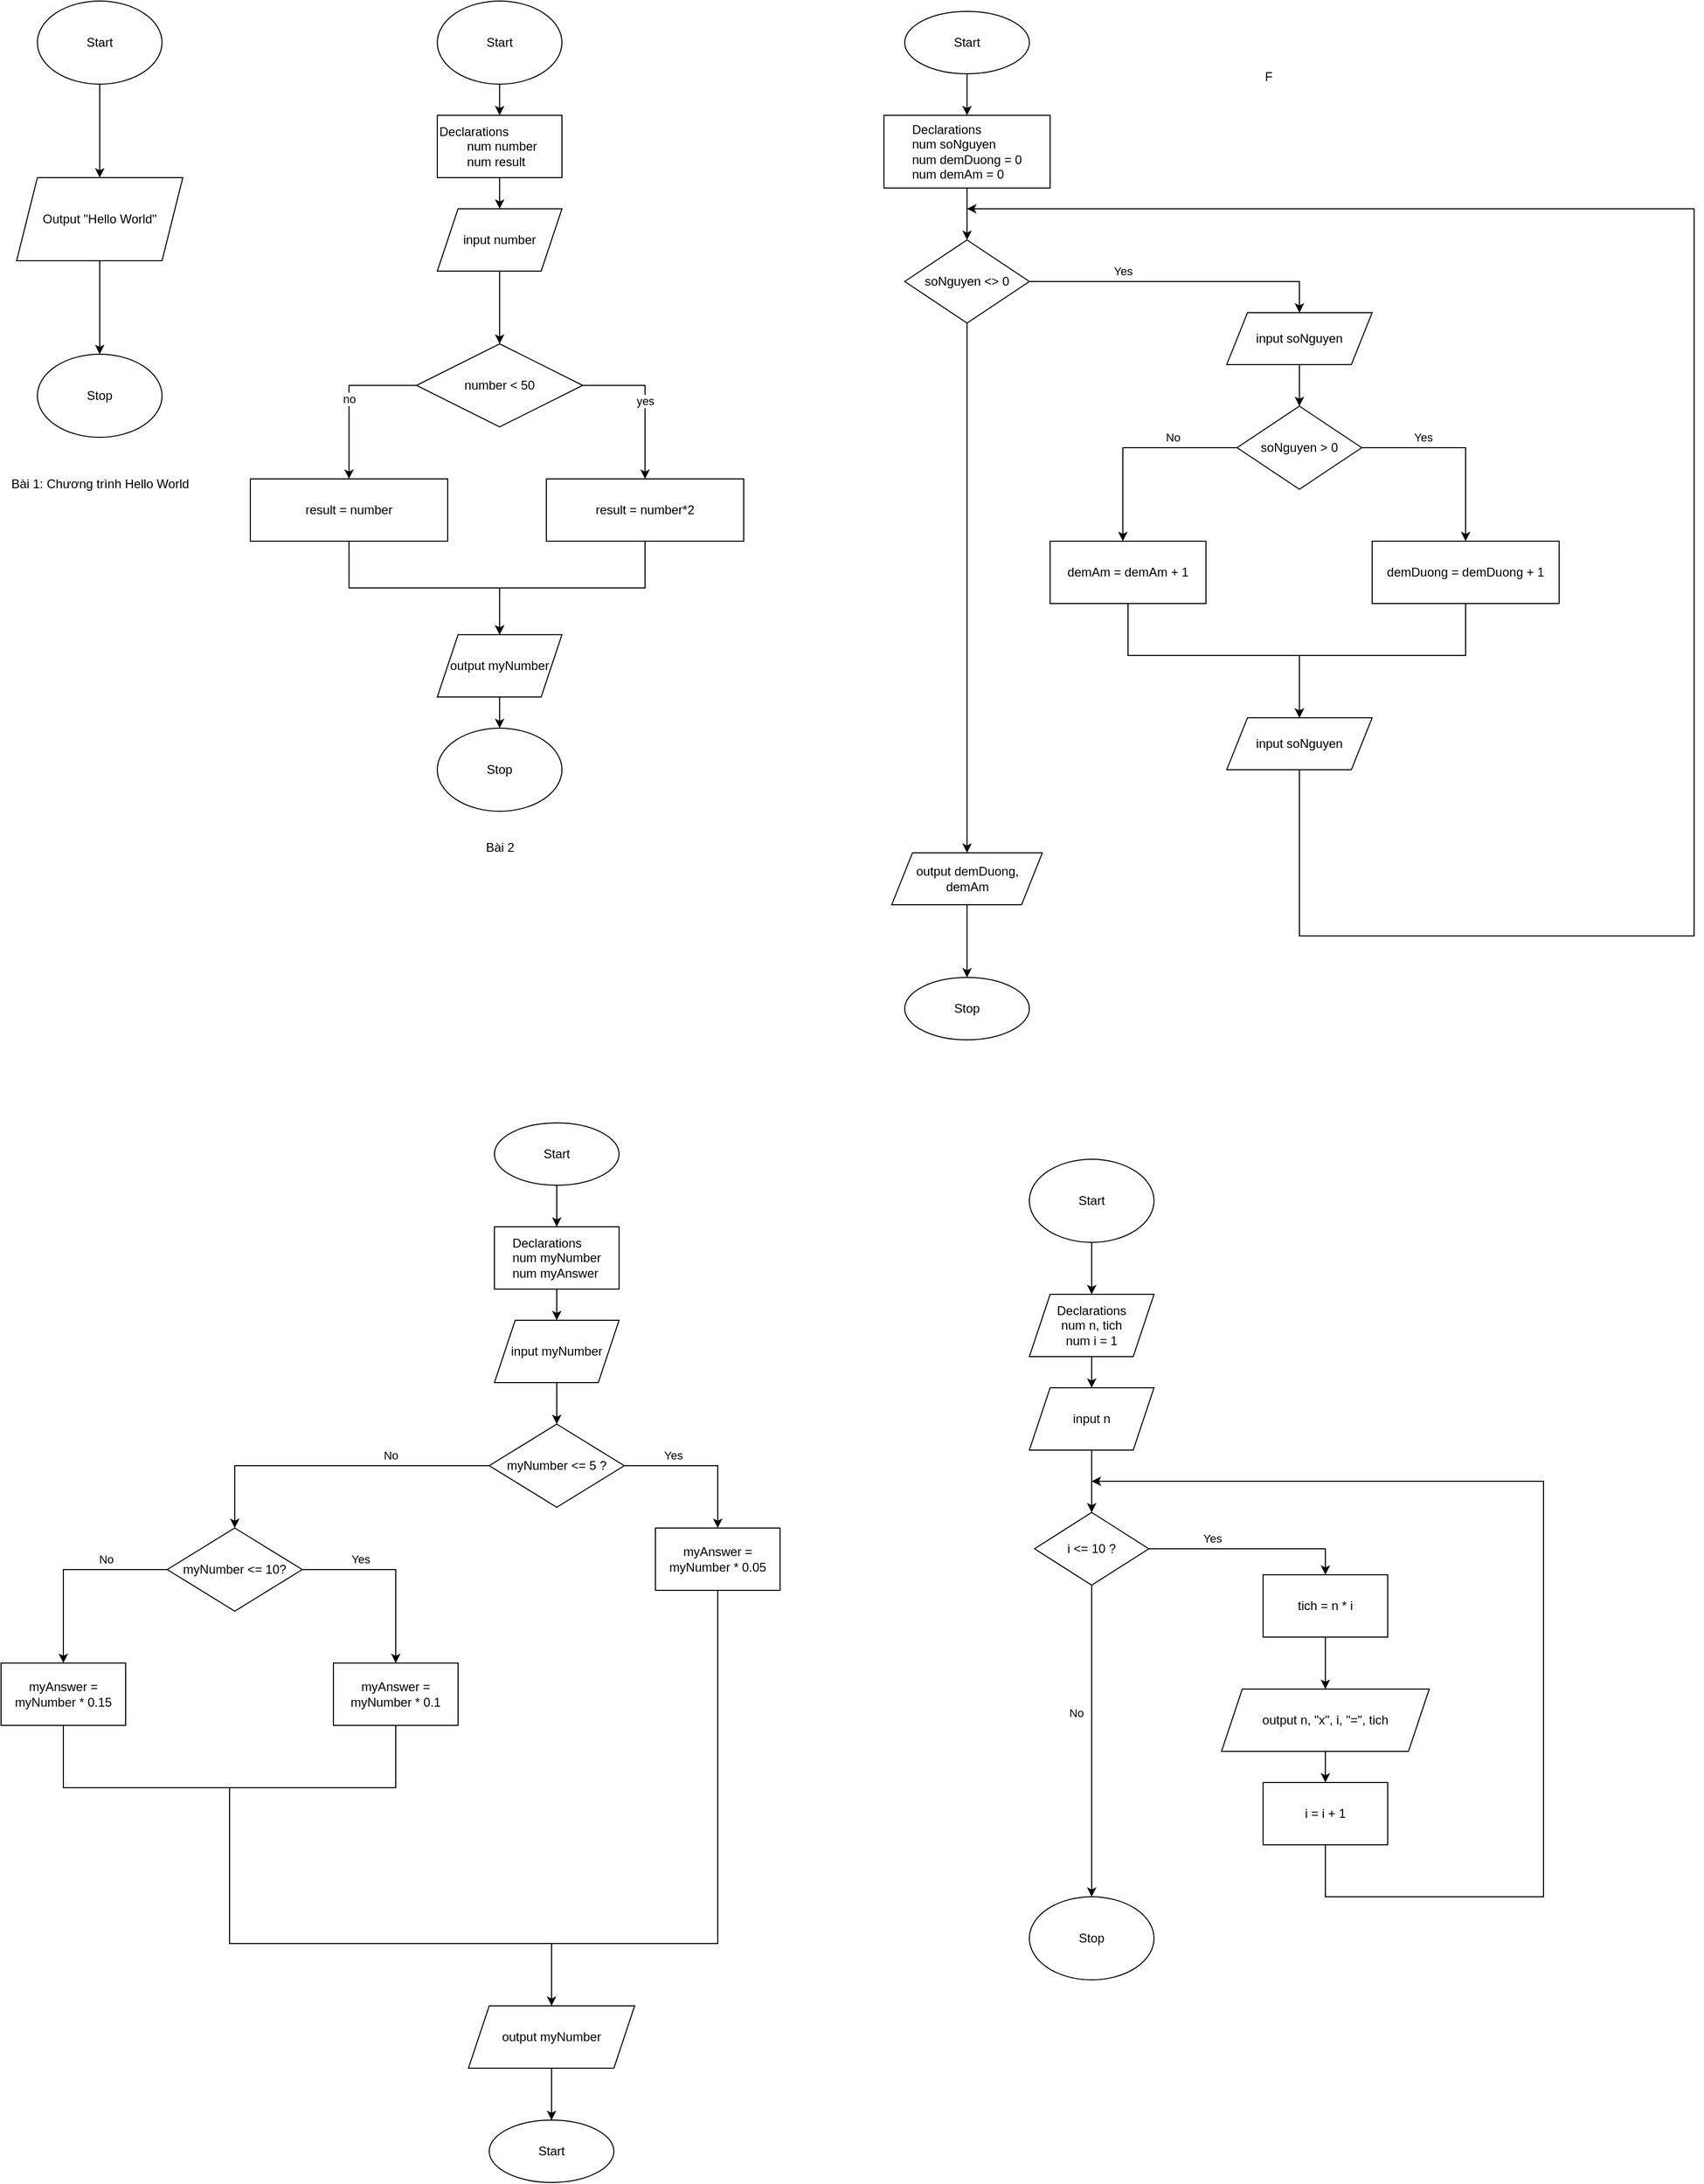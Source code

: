 <mxfile version="28.0.4">
  <diagram name="Page-1" id="siPgGbxISP6CbdRl1aYb">
    <mxGraphModel dx="330" dy="1508" grid="1" gridSize="10" guides="1" tooltips="1" connect="1" arrows="1" fold="1" page="1" pageScale="1" pageWidth="850" pageHeight="1100" math="0" shadow="0">
      <root>
        <mxCell id="0" />
        <mxCell id="1" parent="0" />
        <mxCell id="870XMWkCDN6tXoLpVsFD-1" value="Stop" style="ellipse;whiteSpace=wrap;html=1;" parent="1" vertex="1">
          <mxGeometry x="75" y="-730" width="120" height="80" as="geometry" />
        </mxCell>
        <mxCell id="870XMWkCDN6tXoLpVsFD-2" style="edgeStyle=orthogonalEdgeStyle;rounded=0;orthogonalLoop=1;jettySize=auto;html=1;" parent="1" source="870XMWkCDN6tXoLpVsFD-3" target="870XMWkCDN6tXoLpVsFD-5" edge="1">
          <mxGeometry relative="1" as="geometry" />
        </mxCell>
        <mxCell id="870XMWkCDN6tXoLpVsFD-3" value="Start" style="ellipse;whiteSpace=wrap;html=1;" parent="1" vertex="1">
          <mxGeometry x="75" y="-1070" width="120" height="80" as="geometry" />
        </mxCell>
        <mxCell id="870XMWkCDN6tXoLpVsFD-4" style="edgeStyle=orthogonalEdgeStyle;rounded=0;orthogonalLoop=1;jettySize=auto;html=1;entryX=0.5;entryY=0;entryDx=0;entryDy=0;" parent="1" source="870XMWkCDN6tXoLpVsFD-5" target="870XMWkCDN6tXoLpVsFD-1" edge="1">
          <mxGeometry relative="1" as="geometry" />
        </mxCell>
        <mxCell id="870XMWkCDN6tXoLpVsFD-5" value="Output &quot;Hello World&quot;" style="shape=parallelogram;perimeter=parallelogramPerimeter;whiteSpace=wrap;html=1;fixedSize=1;" parent="1" vertex="1">
          <mxGeometry x="55" y="-900" width="160" height="80" as="geometry" />
        </mxCell>
        <mxCell id="870XMWkCDN6tXoLpVsFD-6" value="Bài 1: Chương trình Hello World" style="text;html=1;align=center;verticalAlign=middle;resizable=0;points=[];autosize=1;strokeColor=none;fillColor=none;" parent="1" vertex="1">
          <mxGeometry x="40" y="-620" width="190" height="30" as="geometry" />
        </mxCell>
        <mxCell id="kcdaASf31hcCtRND7HT_-8" value="" style="edgeStyle=orthogonalEdgeStyle;rounded=0;orthogonalLoop=1;jettySize=auto;html=1;" parent="1" source="kcdaASf31hcCtRND7HT_-1" target="kcdaASf31hcCtRND7HT_-3" edge="1">
          <mxGeometry relative="1" as="geometry" />
        </mxCell>
        <mxCell id="kcdaASf31hcCtRND7HT_-1" value="Start" style="ellipse;whiteSpace=wrap;html=1;" parent="1" vertex="1">
          <mxGeometry x="460" y="-1070" width="120" height="80" as="geometry" />
        </mxCell>
        <mxCell id="kcdaASf31hcCtRND7HT_-2" value="Stop" style="ellipse;whiteSpace=wrap;html=1;" parent="1" vertex="1">
          <mxGeometry x="460" y="-370" width="120" height="80" as="geometry" />
        </mxCell>
        <mxCell id="kcdaASf31hcCtRND7HT_-9" value="" style="edgeStyle=orthogonalEdgeStyle;rounded=0;orthogonalLoop=1;jettySize=auto;html=1;" parent="1" source="kcdaASf31hcCtRND7HT_-3" target="kcdaASf31hcCtRND7HT_-4" edge="1">
          <mxGeometry relative="1" as="geometry" />
        </mxCell>
        <mxCell id="kcdaASf31hcCtRND7HT_-3" value="Declarations&lt;br&gt;&lt;div&gt;&lt;span style=&quot;white-space: pre;&quot;&gt;&#x9;&lt;/span&gt;num number&lt;br&gt;&lt;/div&gt;&lt;div&gt;&lt;span style=&quot;white-space: pre;&quot;&gt;&#x9;&lt;/span&gt;num result&lt;/div&gt;" style="rounded=0;whiteSpace=wrap;html=1;align=left;" parent="1" vertex="1">
          <mxGeometry x="460" y="-960" width="120" height="60" as="geometry" />
        </mxCell>
        <mxCell id="kcdaASf31hcCtRND7HT_-16" value="" style="edgeStyle=orthogonalEdgeStyle;rounded=0;orthogonalLoop=1;jettySize=auto;html=1;" parent="1" source="kcdaASf31hcCtRND7HT_-4" target="kcdaASf31hcCtRND7HT_-15" edge="1">
          <mxGeometry relative="1" as="geometry" />
        </mxCell>
        <mxCell id="kcdaASf31hcCtRND7HT_-4" value="input number" style="shape=parallelogram;perimeter=parallelogramPerimeter;whiteSpace=wrap;html=1;fixedSize=1;" parent="1" vertex="1">
          <mxGeometry x="460" y="-870" width="120" height="60" as="geometry" />
        </mxCell>
        <mxCell id="kcdaASf31hcCtRND7HT_-19" style="edgeStyle=orthogonalEdgeStyle;rounded=0;orthogonalLoop=1;jettySize=auto;html=1;" parent="1" source="kcdaASf31hcCtRND7HT_-5" target="kcdaASf31hcCtRND7HT_-6" edge="1">
          <mxGeometry relative="1" as="geometry" />
        </mxCell>
        <mxCell id="kcdaASf31hcCtRND7HT_-5" value="result = number*2" style="rounded=0;whiteSpace=wrap;html=1;" parent="1" vertex="1">
          <mxGeometry x="565" y="-610" width="190" height="60" as="geometry" />
        </mxCell>
        <mxCell id="kcdaASf31hcCtRND7HT_-11" value="" style="edgeStyle=orthogonalEdgeStyle;rounded=0;orthogonalLoop=1;jettySize=auto;html=1;" parent="1" source="kcdaASf31hcCtRND7HT_-6" target="kcdaASf31hcCtRND7HT_-2" edge="1">
          <mxGeometry relative="1" as="geometry" />
        </mxCell>
        <mxCell id="kcdaASf31hcCtRND7HT_-6" value="output myNumber" style="shape=parallelogram;perimeter=parallelogramPerimeter;whiteSpace=wrap;html=1;fixedSize=1;" parent="1" vertex="1">
          <mxGeometry x="460" y="-460" width="120" height="60" as="geometry" />
        </mxCell>
        <mxCell id="kcdaASf31hcCtRND7HT_-7" value="Bài 2" style="text;html=1;align=center;verticalAlign=middle;resizable=0;points=[];autosize=1;strokeColor=none;fillColor=none;" parent="1" vertex="1">
          <mxGeometry x="495" y="-270" width="50" height="30" as="geometry" />
        </mxCell>
        <mxCell id="kcdaASf31hcCtRND7HT_-20" style="edgeStyle=orthogonalEdgeStyle;rounded=0;orthogonalLoop=1;jettySize=auto;html=1;" parent="1" source="kcdaASf31hcCtRND7HT_-13" target="kcdaASf31hcCtRND7HT_-6" edge="1">
          <mxGeometry relative="1" as="geometry" />
        </mxCell>
        <mxCell id="kcdaASf31hcCtRND7HT_-13" value="result = number" style="rounded=0;whiteSpace=wrap;html=1;" parent="1" vertex="1">
          <mxGeometry x="280" y="-610" width="190" height="60" as="geometry" />
        </mxCell>
        <mxCell id="kcdaASf31hcCtRND7HT_-17" value="no" style="edgeStyle=orthogonalEdgeStyle;rounded=0;orthogonalLoop=1;jettySize=auto;html=1;exitX=0;exitY=0.5;exitDx=0;exitDy=0;" parent="1" source="kcdaASf31hcCtRND7HT_-15" target="kcdaASf31hcCtRND7HT_-13" edge="1">
          <mxGeometry relative="1" as="geometry" />
        </mxCell>
        <mxCell id="kcdaASf31hcCtRND7HT_-18" value="yes" style="edgeStyle=orthogonalEdgeStyle;rounded=0;orthogonalLoop=1;jettySize=auto;html=1;exitX=1;exitY=0.5;exitDx=0;exitDy=0;" parent="1" source="kcdaASf31hcCtRND7HT_-15" target="kcdaASf31hcCtRND7HT_-5" edge="1">
          <mxGeometry relative="1" as="geometry" />
        </mxCell>
        <mxCell id="kcdaASf31hcCtRND7HT_-15" value="number &amp;lt; 50" style="rhombus;whiteSpace=wrap;html=1;" parent="1" vertex="1">
          <mxGeometry x="440" y="-740" width="160" height="80" as="geometry" />
        </mxCell>
        <mxCell id="bT1qtz6TBI7oos4v4ioF-93" value="Start" style="ellipse;whiteSpace=wrap;html=1;" vertex="1" parent="1">
          <mxGeometry x="910" y="-1060" width="120" height="60" as="geometry" />
        </mxCell>
        <mxCell id="bT1qtz6TBI7oos4v4ioF-94" value="Stop" style="ellipse;whiteSpace=wrap;html=1;" vertex="1" parent="1">
          <mxGeometry x="910" y="-130" width="120" height="60" as="geometry" />
        </mxCell>
        <mxCell id="bT1qtz6TBI7oos4v4ioF-95" value="&lt;div style=&quot;text-align: left;&quot;&gt;&lt;span style=&quot;background-color: transparent; color: light-dark(rgb(0, 0, 0), rgb(255, 255, 255));&quot;&gt;Declarations&lt;/span&gt;&lt;/div&gt;&lt;div style=&quot;text-align: justify;&quot;&gt;num soNguyen&lt;/div&gt;&lt;div style=&quot;text-align: justify;&quot;&gt;num demDuong = 0&lt;/div&gt;&lt;div style=&quot;text-align: justify;&quot;&gt;num demAm = 0&lt;/div&gt;" style="rounded=0;whiteSpace=wrap;html=1;align=center;" vertex="1" parent="1">
          <mxGeometry x="890" y="-960" width="160" height="70" as="geometry" />
        </mxCell>
        <mxCell id="bT1qtz6TBI7oos4v4ioF-96" value="soNguyen &amp;lt;&amp;gt; 0" style="rhombus;whiteSpace=wrap;html=1;" vertex="1" parent="1">
          <mxGeometry x="910" y="-840" width="120" height="80" as="geometry" />
        </mxCell>
        <mxCell id="bT1qtz6TBI7oos4v4ioF-97" value="" style="endArrow=classic;html=1;rounded=0;exitX=1;exitY=0.5;exitDx=0;exitDy=0;" edge="1" parent="1" source="bT1qtz6TBI7oos4v4ioF-96" target="bT1qtz6TBI7oos4v4ioF-99">
          <mxGeometry width="50" height="50" relative="1" as="geometry">
            <mxPoint x="1110" y="-800" as="sourcePoint" />
            <mxPoint x="1290" y="-760" as="targetPoint" />
            <Array as="points">
              <mxPoint x="1290" y="-800" />
            </Array>
          </mxGeometry>
        </mxCell>
        <mxCell id="bT1qtz6TBI7oos4v4ioF-98" value="Yes" style="edgeLabel;html=1;align=center;verticalAlign=middle;resizable=0;points=[];" connectable="0" vertex="1" parent="bT1qtz6TBI7oos4v4ioF-97">
          <mxGeometry x="-0.378" y="-3" relative="1" as="geometry">
            <mxPoint y="-13" as="offset" />
          </mxGeometry>
        </mxCell>
        <mxCell id="bT1qtz6TBI7oos4v4ioF-99" value="input soNguyen" style="shape=parallelogram;perimeter=parallelogramPerimeter;whiteSpace=wrap;html=1;fixedSize=1;" vertex="1" parent="1">
          <mxGeometry x="1220" y="-770" width="140" height="50" as="geometry" />
        </mxCell>
        <mxCell id="bT1qtz6TBI7oos4v4ioF-100" value="soNguyen &amp;gt; 0" style="rhombus;whiteSpace=wrap;html=1;" vertex="1" parent="1">
          <mxGeometry x="1230" y="-680" width="120" height="80" as="geometry" />
        </mxCell>
        <mxCell id="bT1qtz6TBI7oos4v4ioF-101" value="" style="endArrow=classic;html=1;rounded=0;exitX=0;exitY=0.5;exitDx=0;exitDy=0;" edge="1" parent="1">
          <mxGeometry width="50" height="50" relative="1" as="geometry">
            <mxPoint x="1230" y="-640" as="sourcePoint" />
            <mxPoint x="1120" y="-550" as="targetPoint" />
            <Array as="points">
              <mxPoint x="1120" y="-640" />
            </Array>
          </mxGeometry>
        </mxCell>
        <mxCell id="bT1qtz6TBI7oos4v4ioF-102" value="No" style="edgeLabel;html=1;align=center;verticalAlign=middle;resizable=0;points=[];" connectable="0" vertex="1" parent="bT1qtz6TBI7oos4v4ioF-101">
          <mxGeometry x="-0.378" y="-3" relative="1" as="geometry">
            <mxPoint y="-7" as="offset" />
          </mxGeometry>
        </mxCell>
        <mxCell id="bT1qtz6TBI7oos4v4ioF-103" value="" style="endArrow=classic;html=1;rounded=0;exitX=1;exitY=0.5;exitDx=0;exitDy=0;" edge="1" parent="1">
          <mxGeometry width="50" height="50" relative="1" as="geometry">
            <mxPoint x="1350" y="-640" as="sourcePoint" />
            <mxPoint x="1450" y="-550" as="targetPoint" />
            <Array as="points">
              <mxPoint x="1450" y="-640" />
            </Array>
          </mxGeometry>
        </mxCell>
        <mxCell id="bT1qtz6TBI7oos4v4ioF-104" value="Yes" style="edgeLabel;html=1;align=center;verticalAlign=middle;resizable=0;points=[];" connectable="0" vertex="1" parent="bT1qtz6TBI7oos4v4ioF-103">
          <mxGeometry x="-0.378" y="-3" relative="1" as="geometry">
            <mxPoint y="-13" as="offset" />
          </mxGeometry>
        </mxCell>
        <mxCell id="bT1qtz6TBI7oos4v4ioF-105" value="demAm = demAm + 1" style="rounded=0;whiteSpace=wrap;html=1;" vertex="1" parent="1">
          <mxGeometry x="1050" y="-550" width="150" height="60" as="geometry" />
        </mxCell>
        <mxCell id="bT1qtz6TBI7oos4v4ioF-106" value="demDuong = demDuong + 1" style="rounded=0;whiteSpace=wrap;html=1;" vertex="1" parent="1">
          <mxGeometry x="1360" y="-550" width="180" height="60" as="geometry" />
        </mxCell>
        <mxCell id="bT1qtz6TBI7oos4v4ioF-107" value="" style="endArrow=classic;html=1;rounded=0;entryX=0.5;entryY=0;entryDx=0;entryDy=0;exitX=0.5;exitY=1;exitDx=0;exitDy=0;" edge="1" parent="1" source="bT1qtz6TBI7oos4v4ioF-95" target="bT1qtz6TBI7oos4v4ioF-96">
          <mxGeometry width="50" height="50" relative="1" as="geometry">
            <mxPoint x="1140" y="-950" as="sourcePoint" />
            <mxPoint x="1140" y="-900" as="targetPoint" />
          </mxGeometry>
        </mxCell>
        <mxCell id="bT1qtz6TBI7oos4v4ioF-108" value="" style="endArrow=classic;html=1;rounded=0;entryX=0.5;entryY=0;entryDx=0;entryDy=0;exitX=0.5;exitY=1;exitDx=0;exitDy=0;" edge="1" parent="1" source="bT1qtz6TBI7oos4v4ioF-93" target="bT1qtz6TBI7oos4v4ioF-95">
          <mxGeometry width="50" height="50" relative="1" as="geometry">
            <mxPoint x="1140" y="-940" as="sourcePoint" />
            <mxPoint x="1140" y="-890" as="targetPoint" />
          </mxGeometry>
        </mxCell>
        <mxCell id="bT1qtz6TBI7oos4v4ioF-109" value="" style="endArrow=classic;html=1;rounded=0;entryX=0.5;entryY=0;entryDx=0;entryDy=0;exitX=0.5;exitY=1;exitDx=0;exitDy=0;" edge="1" parent="1" source="bT1qtz6TBI7oos4v4ioF-99" target="bT1qtz6TBI7oos4v4ioF-100">
          <mxGeometry width="50" height="50" relative="1" as="geometry">
            <mxPoint x="1160" y="-700" as="sourcePoint" />
            <mxPoint x="1160" y="-650" as="targetPoint" />
          </mxGeometry>
        </mxCell>
        <mxCell id="bT1qtz6TBI7oos4v4ioF-110" value="" style="endArrow=classic;html=1;rounded=0;exitX=0.5;exitY=1;exitDx=0;exitDy=0;" edge="1" parent="1" source="bT1qtz6TBI7oos4v4ioF-105">
          <mxGeometry width="50" height="50" relative="1" as="geometry">
            <mxPoint x="1130" y="-490" as="sourcePoint" />
            <mxPoint x="1290" y="-380" as="targetPoint" />
            <Array as="points">
              <mxPoint x="1125" y="-440" />
              <mxPoint x="1290" y="-440" />
            </Array>
          </mxGeometry>
        </mxCell>
        <mxCell id="bT1qtz6TBI7oos4v4ioF-111" value="" style="endArrow=classic;html=1;rounded=0;exitX=0.5;exitY=1;exitDx=0;exitDy=0;" edge="1" parent="1">
          <mxGeometry width="50" height="50" relative="1" as="geometry">
            <mxPoint x="1450" y="-490" as="sourcePoint" />
            <mxPoint x="1290" y="-380" as="targetPoint" />
            <Array as="points">
              <mxPoint x="1450" y="-440" />
              <mxPoint x="1290" y="-440" />
            </Array>
          </mxGeometry>
        </mxCell>
        <mxCell id="bT1qtz6TBI7oos4v4ioF-175" style="edgeStyle=orthogonalEdgeStyle;rounded=0;orthogonalLoop=1;jettySize=auto;html=1;exitX=0.5;exitY=1;exitDx=0;exitDy=0;" edge="1" parent="1" source="bT1qtz6TBI7oos4v4ioF-112">
          <mxGeometry relative="1" as="geometry">
            <mxPoint x="970" y="-870" as="targetPoint" />
            <Array as="points">
              <mxPoint x="1290" y="-170" />
              <mxPoint x="1670" y="-170" />
            </Array>
          </mxGeometry>
        </mxCell>
        <mxCell id="bT1qtz6TBI7oos4v4ioF-112" value="input soNguyen" style="shape=parallelogram;perimeter=parallelogramPerimeter;whiteSpace=wrap;html=1;fixedSize=1;" vertex="1" parent="1">
          <mxGeometry x="1220" y="-380" width="140" height="50" as="geometry" />
        </mxCell>
        <mxCell id="bT1qtz6TBI7oos4v4ioF-114" value="output demDuong, demAm" style="shape=parallelogram;perimeter=parallelogramPerimeter;whiteSpace=wrap;html=1;fixedSize=1;" vertex="1" parent="1">
          <mxGeometry x="897.5" y="-250" width="145" height="50" as="geometry" />
        </mxCell>
        <mxCell id="bT1qtz6TBI7oos4v4ioF-115" value="" style="endArrow=classic;html=1;rounded=0;entryX=0.5;entryY=0;entryDx=0;entryDy=0;exitX=0.5;exitY=1;exitDx=0;exitDy=0;" edge="1" parent="1" source="bT1qtz6TBI7oos4v4ioF-96" target="bT1qtz6TBI7oos4v4ioF-114">
          <mxGeometry width="50" height="50" relative="1" as="geometry">
            <mxPoint x="1090" y="-170" as="sourcePoint" />
            <mxPoint x="1140" y="-220" as="targetPoint" />
          </mxGeometry>
        </mxCell>
        <mxCell id="bT1qtz6TBI7oos4v4ioF-116" value="" style="endArrow=classic;html=1;rounded=0;entryX=0.5;entryY=0;entryDx=0;entryDy=0;exitX=0.5;exitY=1;exitDx=0;exitDy=0;" edge="1" parent="1" source="bT1qtz6TBI7oos4v4ioF-114" target="bT1qtz6TBI7oos4v4ioF-94">
          <mxGeometry width="50" height="50" relative="1" as="geometry">
            <mxPoint x="990" y="-170" as="sourcePoint" />
            <mxPoint x="1090" y="-130" as="targetPoint" />
          </mxGeometry>
        </mxCell>
        <mxCell id="bT1qtz6TBI7oos4v4ioF-117" value="Start" style="ellipse;whiteSpace=wrap;html=1;" vertex="1" parent="1">
          <mxGeometry x="515" y="10" width="120" height="60" as="geometry" />
        </mxCell>
        <mxCell id="bT1qtz6TBI7oos4v4ioF-118" value="&lt;div style=&quot;text-align: left;&quot;&gt;&lt;span style=&quot;background-color: transparent; color: light-dark(rgb(0, 0, 0), rgb(255, 255, 255));&quot;&gt;Declarations&lt;/span&gt;&lt;/div&gt;&lt;div style=&quot;text-align: justify;&quot;&gt;num myNumber&lt;/div&gt;&lt;div style=&quot;text-align: justify;&quot;&gt;num myAnswer&lt;/div&gt;" style="rounded=0;whiteSpace=wrap;html=1;align=center;" vertex="1" parent="1">
          <mxGeometry x="515" y="110" width="120" height="60" as="geometry" />
        </mxCell>
        <mxCell id="bT1qtz6TBI7oos4v4ioF-119" value="" style="endArrow=classic;html=1;rounded=0;entryX=0.5;entryY=0;entryDx=0;entryDy=0;exitX=0.5;exitY=1;exitDx=0;exitDy=0;" edge="1" parent="1" source="bT1qtz6TBI7oos4v4ioF-117" target="bT1qtz6TBI7oos4v4ioF-118">
          <mxGeometry width="50" height="50" relative="1" as="geometry">
            <mxPoint x="550" y="330" as="sourcePoint" />
            <mxPoint x="600" y="280" as="targetPoint" />
          </mxGeometry>
        </mxCell>
        <mxCell id="bT1qtz6TBI7oos4v4ioF-120" value="input myNumber" style="shape=parallelogram;perimeter=parallelogramPerimeter;whiteSpace=wrap;html=1;fixedSize=1;" vertex="1" parent="1">
          <mxGeometry x="515" y="200" width="120" height="60" as="geometry" />
        </mxCell>
        <mxCell id="bT1qtz6TBI7oos4v4ioF-121" value="myNumber &amp;lt;= 5 ?" style="rhombus;whiteSpace=wrap;html=1;" vertex="1" parent="1">
          <mxGeometry x="510" y="300" width="130" height="80" as="geometry" />
        </mxCell>
        <mxCell id="bT1qtz6TBI7oos4v4ioF-122" value="" style="endArrow=classic;html=1;rounded=0;exitX=0;exitY=0.5;exitDx=0;exitDy=0;entryX=0.5;entryY=0;entryDx=0;entryDy=0;" edge="1" parent="1" source="bT1qtz6TBI7oos4v4ioF-121" target="bT1qtz6TBI7oos4v4ioF-130">
          <mxGeometry width="50" height="50" relative="1" as="geometry">
            <mxPoint x="550" y="330" as="sourcePoint" />
            <mxPoint x="260" y="400" as="targetPoint" />
            <Array as="points">
              <mxPoint x="265" y="340" />
            </Array>
          </mxGeometry>
        </mxCell>
        <mxCell id="bT1qtz6TBI7oos4v4ioF-123" value="No" style="edgeLabel;html=1;align=center;verticalAlign=middle;resizable=0;points=[];" connectable="0" vertex="1" parent="bT1qtz6TBI7oos4v4ioF-122">
          <mxGeometry x="-0.378" y="-3" relative="1" as="geometry">
            <mxPoint y="-7" as="offset" />
          </mxGeometry>
        </mxCell>
        <mxCell id="bT1qtz6TBI7oos4v4ioF-124" value="" style="endArrow=classic;html=1;rounded=0;exitX=1;exitY=0.5;exitDx=0;exitDy=0;" edge="1" parent="1" source="bT1qtz6TBI7oos4v4ioF-121">
          <mxGeometry width="50" height="50" relative="1" as="geometry">
            <mxPoint x="880" y="360" as="sourcePoint" />
            <mxPoint x="730" y="400" as="targetPoint" />
            <Array as="points">
              <mxPoint x="730" y="340" />
            </Array>
          </mxGeometry>
        </mxCell>
        <mxCell id="bT1qtz6TBI7oos4v4ioF-125" value="Yes" style="edgeLabel;html=1;align=center;verticalAlign=middle;resizable=0;points=[];" connectable="0" vertex="1" parent="bT1qtz6TBI7oos4v4ioF-124">
          <mxGeometry x="-0.378" y="-3" relative="1" as="geometry">
            <mxPoint y="-13" as="offset" />
          </mxGeometry>
        </mxCell>
        <mxCell id="bT1qtz6TBI7oos4v4ioF-126" value="myAnswer = myNumber * 0.05" style="rounded=0;whiteSpace=wrap;html=1;" vertex="1" parent="1">
          <mxGeometry x="670" y="400" width="120" height="60" as="geometry" />
        </mxCell>
        <mxCell id="bT1qtz6TBI7oos4v4ioF-127" value="" style="endArrow=classic;html=1;rounded=0;exitX=0.5;exitY=1;exitDx=0;exitDy=0;" edge="1" parent="1" source="bT1qtz6TBI7oos4v4ioF-126">
          <mxGeometry width="50" height="50" relative="1" as="geometry">
            <mxPoint x="420" y="500" as="sourcePoint" />
            <mxPoint x="570" y="860" as="targetPoint" />
            <Array as="points">
              <mxPoint x="730" y="540" />
              <mxPoint x="730" y="800" />
              <mxPoint x="570" y="800" />
            </Array>
          </mxGeometry>
        </mxCell>
        <mxCell id="bT1qtz6TBI7oos4v4ioF-128" value="" style="endArrow=classic;html=1;rounded=0;entryX=0.5;entryY=0;entryDx=0;entryDy=0;exitX=0.5;exitY=1;exitDx=0;exitDy=0;" edge="1" parent="1" source="bT1qtz6TBI7oos4v4ioF-118" target="bT1qtz6TBI7oos4v4ioF-120">
          <mxGeometry width="50" height="50" relative="1" as="geometry">
            <mxPoint x="610" y="100" as="sourcePoint" />
            <mxPoint x="595" y="130" as="targetPoint" />
          </mxGeometry>
        </mxCell>
        <mxCell id="bT1qtz6TBI7oos4v4ioF-129" value="" style="endArrow=classic;html=1;rounded=0;entryX=0.5;entryY=0;entryDx=0;entryDy=0;exitX=0.5;exitY=1;exitDx=0;exitDy=0;" edge="1" parent="1" source="bT1qtz6TBI7oos4v4ioF-120" target="bT1qtz6TBI7oos4v4ioF-121">
          <mxGeometry width="50" height="50" relative="1" as="geometry">
            <mxPoint x="530" y="270" as="sourcePoint" />
            <mxPoint x="580" y="290" as="targetPoint" />
          </mxGeometry>
        </mxCell>
        <mxCell id="bT1qtz6TBI7oos4v4ioF-130" value="myNumber &amp;lt;= 10?" style="rhombus;whiteSpace=wrap;html=1;" vertex="1" parent="1">
          <mxGeometry x="200" y="400" width="130" height="80" as="geometry" />
        </mxCell>
        <mxCell id="bT1qtz6TBI7oos4v4ioF-131" value="" style="endArrow=classic;html=1;rounded=0;exitX=0;exitY=0.5;exitDx=0;exitDy=0;" edge="1" parent="1" source="bT1qtz6TBI7oos4v4ioF-130">
          <mxGeometry width="50" height="50" relative="1" as="geometry">
            <mxPoint x="240" y="430" as="sourcePoint" />
            <mxPoint x="100" y="530" as="targetPoint" />
            <Array as="points">
              <mxPoint x="100" y="440" />
            </Array>
          </mxGeometry>
        </mxCell>
        <mxCell id="bT1qtz6TBI7oos4v4ioF-132" value="No" style="edgeLabel;html=1;align=center;verticalAlign=middle;resizable=0;points=[];" connectable="0" vertex="1" parent="bT1qtz6TBI7oos4v4ioF-131">
          <mxGeometry x="-0.378" y="-3" relative="1" as="geometry">
            <mxPoint y="-7" as="offset" />
          </mxGeometry>
        </mxCell>
        <mxCell id="bT1qtz6TBI7oos4v4ioF-133" value="" style="endArrow=classic;html=1;rounded=0;exitX=1;exitY=0.5;exitDx=0;exitDy=0;" edge="1" parent="1" source="bT1qtz6TBI7oos4v4ioF-130">
          <mxGeometry width="50" height="50" relative="1" as="geometry">
            <mxPoint x="570" y="460" as="sourcePoint" />
            <mxPoint x="420" y="530" as="targetPoint" />
            <Array as="points">
              <mxPoint x="420" y="440" />
            </Array>
          </mxGeometry>
        </mxCell>
        <mxCell id="bT1qtz6TBI7oos4v4ioF-134" value="Yes" style="edgeLabel;html=1;align=center;verticalAlign=middle;resizable=0;points=[];" connectable="0" vertex="1" parent="bT1qtz6TBI7oos4v4ioF-133">
          <mxGeometry x="-0.378" y="-3" relative="1" as="geometry">
            <mxPoint y="-13" as="offset" />
          </mxGeometry>
        </mxCell>
        <mxCell id="bT1qtz6TBI7oos4v4ioF-135" value="myAnswer = myNumber * 0.15" style="rounded=0;whiteSpace=wrap;html=1;" vertex="1" parent="1">
          <mxGeometry x="40" y="530" width="120" height="60" as="geometry" />
        </mxCell>
        <mxCell id="bT1qtz6TBI7oos4v4ioF-136" value="myAnswer = myNumber * 0.1" style="rounded=0;whiteSpace=wrap;html=1;" vertex="1" parent="1">
          <mxGeometry x="360" y="530" width="120" height="60" as="geometry" />
        </mxCell>
        <mxCell id="bT1qtz6TBI7oos4v4ioF-137" value="" style="endArrow=none;html=1;rounded=0;entryX=0.5;entryY=1;entryDx=0;entryDy=0;" edge="1" parent="1" target="bT1qtz6TBI7oos4v4ioF-135">
          <mxGeometry width="50" height="50" relative="1" as="geometry">
            <mxPoint x="260" y="710" as="sourcePoint" />
            <mxPoint x="330" y="630" as="targetPoint" />
            <Array as="points">
              <mxPoint x="260" y="650" />
              <mxPoint x="100" y="650" />
            </Array>
          </mxGeometry>
        </mxCell>
        <mxCell id="bT1qtz6TBI7oos4v4ioF-138" value="" style="endArrow=none;html=1;rounded=0;entryX=0.5;entryY=1;entryDx=0;entryDy=0;" edge="1" parent="1" target="bT1qtz6TBI7oos4v4ioF-136">
          <mxGeometry width="50" height="50" relative="1" as="geometry">
            <mxPoint x="260" y="710" as="sourcePoint" />
            <mxPoint x="120" y="810" as="targetPoint" />
            <Array as="points">
              <mxPoint x="260" y="650" />
              <mxPoint x="420" y="650" />
            </Array>
          </mxGeometry>
        </mxCell>
        <mxCell id="bT1qtz6TBI7oos4v4ioF-139" value="" style="endArrow=none;html=1;rounded=0;" edge="1" parent="1">
          <mxGeometry width="50" height="50" relative="1" as="geometry">
            <mxPoint x="260" y="710" as="sourcePoint" />
            <mxPoint x="570" y="800" as="targetPoint" />
            <Array as="points">
              <mxPoint x="260" y="800" />
            </Array>
          </mxGeometry>
        </mxCell>
        <mxCell id="bT1qtz6TBI7oos4v4ioF-140" style="edgeStyle=orthogonalEdgeStyle;rounded=0;orthogonalLoop=1;jettySize=auto;html=1;entryX=0.5;entryY=0;entryDx=0;entryDy=0;" edge="1" parent="1" source="bT1qtz6TBI7oos4v4ioF-141" target="bT1qtz6TBI7oos4v4ioF-142">
          <mxGeometry relative="1" as="geometry" />
        </mxCell>
        <mxCell id="bT1qtz6TBI7oos4v4ioF-141" value="output myNumber" style="shape=parallelogram;perimeter=parallelogramPerimeter;whiteSpace=wrap;html=1;fixedSize=1;" vertex="1" parent="1">
          <mxGeometry x="490" y="860" width="160" height="60" as="geometry" />
        </mxCell>
        <mxCell id="bT1qtz6TBI7oos4v4ioF-142" value="Start" style="ellipse;whiteSpace=wrap;html=1;" vertex="1" parent="1">
          <mxGeometry x="510" y="970" width="120" height="60" as="geometry" />
        </mxCell>
        <mxCell id="bT1qtz6TBI7oos4v4ioF-143" style="edgeStyle=orthogonalEdgeStyle;rounded=0;orthogonalLoop=1;jettySize=auto;html=1;" edge="1" parent="1" source="bT1qtz6TBI7oos4v4ioF-144" target="bT1qtz6TBI7oos4v4ioF-146">
          <mxGeometry relative="1" as="geometry">
            <mxPoint x="1090" y="185" as="targetPoint" />
          </mxGeometry>
        </mxCell>
        <mxCell id="bT1qtz6TBI7oos4v4ioF-144" value="Start" style="ellipse;whiteSpace=wrap;html=1;" vertex="1" parent="1">
          <mxGeometry x="1030" y="45" width="120" height="80" as="geometry" />
        </mxCell>
        <mxCell id="bT1qtz6TBI7oos4v4ioF-145" style="edgeStyle=orthogonalEdgeStyle;rounded=0;orthogonalLoop=1;jettySize=auto;html=1;" edge="1" parent="1" source="bT1qtz6TBI7oos4v4ioF-146" target="bT1qtz6TBI7oos4v4ioF-148">
          <mxGeometry relative="1" as="geometry">
            <mxPoint x="1090" y="285" as="targetPoint" />
          </mxGeometry>
        </mxCell>
        <mxCell id="bT1qtz6TBI7oos4v4ioF-146" value="Declarations&lt;div&gt;num n, tich&lt;/div&gt;&lt;div&gt;num i = 1&lt;/div&gt;" style="shape=parallelogram;perimeter=parallelogramPerimeter;whiteSpace=wrap;html=1;fixedSize=1;" vertex="1" parent="1">
          <mxGeometry x="1030" y="175" width="120" height="60" as="geometry" />
        </mxCell>
        <mxCell id="bT1qtz6TBI7oos4v4ioF-147" style="edgeStyle=orthogonalEdgeStyle;rounded=0;orthogonalLoop=1;jettySize=auto;html=1;" edge="1" parent="1" source="bT1qtz6TBI7oos4v4ioF-148" target="bT1qtz6TBI7oos4v4ioF-151">
          <mxGeometry relative="1" as="geometry">
            <mxPoint x="1090" y="385" as="targetPoint" />
          </mxGeometry>
        </mxCell>
        <mxCell id="bT1qtz6TBI7oos4v4ioF-148" value="input n" style="shape=parallelogram;perimeter=parallelogramPerimeter;whiteSpace=wrap;html=1;fixedSize=1;rounded=0;" vertex="1" parent="1">
          <mxGeometry x="1030" y="265" width="120" height="60" as="geometry" />
        </mxCell>
        <mxCell id="bT1qtz6TBI7oos4v4ioF-149" style="edgeStyle=orthogonalEdgeStyle;rounded=0;orthogonalLoop=1;jettySize=auto;html=1;" edge="1" parent="1" source="bT1qtz6TBI7oos4v4ioF-151">
          <mxGeometry relative="1" as="geometry">
            <mxPoint x="1090" y="755" as="targetPoint" />
          </mxGeometry>
        </mxCell>
        <mxCell id="bT1qtz6TBI7oos4v4ioF-150" value="No" style="edgeLabel;html=1;align=center;verticalAlign=middle;resizable=0;points=[];" connectable="0" vertex="1" parent="bT1qtz6TBI7oos4v4ioF-149">
          <mxGeometry x="-0.186" relative="1" as="geometry">
            <mxPoint x="-15" as="offset" />
          </mxGeometry>
        </mxCell>
        <mxCell id="bT1qtz6TBI7oos4v4ioF-151" value="i &amp;lt;= 10 ?" style="rhombus;whiteSpace=wrap;html=1;" vertex="1" parent="1">
          <mxGeometry x="1035" y="385" width="110" height="70" as="geometry" />
        </mxCell>
        <mxCell id="bT1qtz6TBI7oos4v4ioF-152" value="" style="endArrow=classic;html=1;rounded=0;exitX=1;exitY=0.5;exitDx=0;exitDy=0;" edge="1" parent="1" source="bT1qtz6TBI7oos4v4ioF-151" target="bT1qtz6TBI7oos4v4ioF-155">
          <mxGeometry width="50" height="50" relative="1" as="geometry">
            <mxPoint x="1155" y="425" as="sourcePoint" />
            <mxPoint x="1285" y="475" as="targetPoint" />
            <Array as="points">
              <mxPoint x="1315" y="420" />
            </Array>
          </mxGeometry>
        </mxCell>
        <mxCell id="bT1qtz6TBI7oos4v4ioF-153" value="Yes" style="edgeLabel;html=1;align=center;verticalAlign=middle;resizable=0;points=[];" connectable="0" vertex="1" parent="bT1qtz6TBI7oos4v4ioF-152">
          <mxGeometry x="-0.378" y="-3" relative="1" as="geometry">
            <mxPoint y="-13" as="offset" />
          </mxGeometry>
        </mxCell>
        <mxCell id="bT1qtz6TBI7oos4v4ioF-154" style="edgeStyle=orthogonalEdgeStyle;rounded=0;orthogonalLoop=1;jettySize=auto;html=1;" edge="1" parent="1" source="bT1qtz6TBI7oos4v4ioF-155" target="bT1qtz6TBI7oos4v4ioF-157">
          <mxGeometry relative="1" as="geometry">
            <mxPoint x="1315" y="545" as="targetPoint" />
          </mxGeometry>
        </mxCell>
        <mxCell id="bT1qtz6TBI7oos4v4ioF-155" value="tich = n * i" style="rounded=0;whiteSpace=wrap;html=1;" vertex="1" parent="1">
          <mxGeometry x="1255" y="445" width="120" height="60" as="geometry" />
        </mxCell>
        <mxCell id="bT1qtz6TBI7oos4v4ioF-156" style="edgeStyle=orthogonalEdgeStyle;rounded=0;orthogonalLoop=1;jettySize=auto;html=1;" edge="1" parent="1" source="bT1qtz6TBI7oos4v4ioF-157" target="bT1qtz6TBI7oos4v4ioF-158">
          <mxGeometry relative="1" as="geometry">
            <mxPoint x="1315" y="675" as="targetPoint" />
          </mxGeometry>
        </mxCell>
        <mxCell id="bT1qtz6TBI7oos4v4ioF-157" value="output n, &quot;x&quot;, i, &quot;=&quot;, tich" style="shape=parallelogram;perimeter=parallelogramPerimeter;whiteSpace=wrap;html=1;fixedSize=1;" vertex="1" parent="1">
          <mxGeometry x="1215" y="555" width="200" height="60" as="geometry" />
        </mxCell>
        <mxCell id="bT1qtz6TBI7oos4v4ioF-158" value="i = i + 1" style="rounded=0;whiteSpace=wrap;html=1;" vertex="1" parent="1">
          <mxGeometry x="1255" y="645" width="120" height="60" as="geometry" />
        </mxCell>
        <mxCell id="bT1qtz6TBI7oos4v4ioF-159" value="" style="endArrow=classic;html=1;rounded=0;exitX=0.5;exitY=1;exitDx=0;exitDy=0;" edge="1" parent="1" source="bT1qtz6TBI7oos4v4ioF-158">
          <mxGeometry width="50" height="50" relative="1" as="geometry">
            <mxPoint x="1045" y="705" as="sourcePoint" />
            <mxPoint x="1090" y="355" as="targetPoint" />
            <Array as="points">
              <mxPoint x="1315" y="755" />
              <mxPoint x="1525" y="755" />
              <mxPoint x="1525" y="355" />
            </Array>
          </mxGeometry>
        </mxCell>
        <mxCell id="bT1qtz6TBI7oos4v4ioF-160" value="Stop" style="ellipse;whiteSpace=wrap;html=1;" vertex="1" parent="1">
          <mxGeometry x="1030" y="755" width="120" height="80" as="geometry" />
        </mxCell>
        <mxCell id="bT1qtz6TBI7oos4v4ioF-176" value="F" style="text;html=1;align=center;verticalAlign=middle;resizable=0;points=[];autosize=1;strokeColor=none;fillColor=none;" vertex="1" parent="1">
          <mxGeometry x="1245" y="-1012" width="30" height="30" as="geometry" />
        </mxCell>
      </root>
    </mxGraphModel>
  </diagram>
</mxfile>
